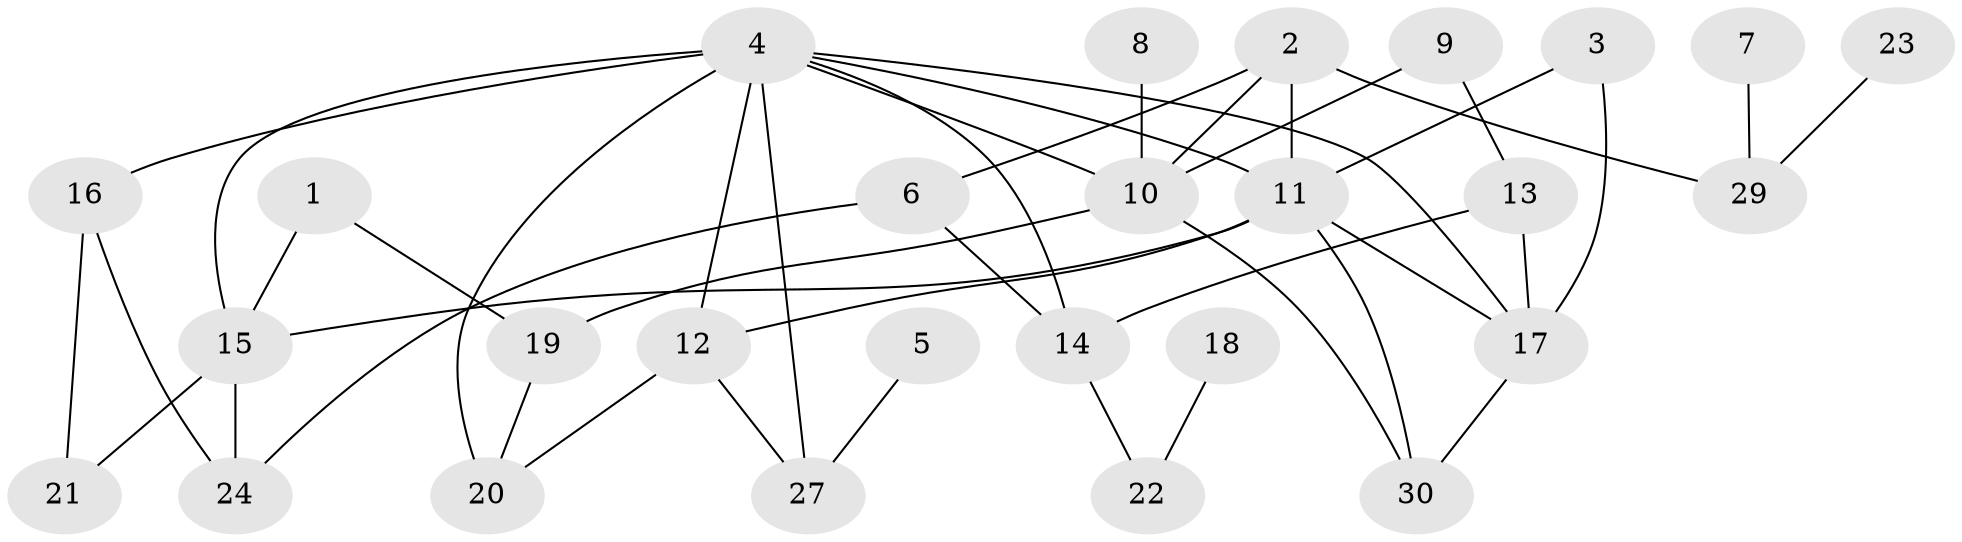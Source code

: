// original degree distribution, {2: 0.288135593220339, 4: 0.15254237288135594, 1: 0.1694915254237288, 3: 0.2542372881355932, 6: 0.05084745762711865, 5: 0.01694915254237288, 0: 0.05084745762711865, 8: 0.01694915254237288}
// Generated by graph-tools (version 1.1) at 2025/33/03/09/25 02:33:42]
// undirected, 27 vertices, 43 edges
graph export_dot {
graph [start="1"]
  node [color=gray90,style=filled];
  1;
  2;
  3;
  4;
  5;
  6;
  7;
  8;
  9;
  10;
  11;
  12;
  13;
  14;
  15;
  16;
  17;
  18;
  19;
  20;
  21;
  22;
  23;
  24;
  27;
  29;
  30;
  1 -- 15 [weight=1.0];
  1 -- 19 [weight=1.0];
  2 -- 6 [weight=1.0];
  2 -- 10 [weight=1.0];
  2 -- 11 [weight=1.0];
  2 -- 29 [weight=1.0];
  3 -- 11 [weight=1.0];
  3 -- 17 [weight=1.0];
  4 -- 10 [weight=2.0];
  4 -- 11 [weight=1.0];
  4 -- 12 [weight=1.0];
  4 -- 14 [weight=2.0];
  4 -- 15 [weight=1.0];
  4 -- 16 [weight=3.0];
  4 -- 17 [weight=1.0];
  4 -- 20 [weight=2.0];
  4 -- 27 [weight=1.0];
  5 -- 27 [weight=1.0];
  6 -- 14 [weight=2.0];
  6 -- 24 [weight=1.0];
  7 -- 29 [weight=1.0];
  8 -- 10 [weight=1.0];
  9 -- 10 [weight=1.0];
  9 -- 13 [weight=1.0];
  10 -- 19 [weight=1.0];
  10 -- 30 [weight=1.0];
  11 -- 12 [weight=1.0];
  11 -- 15 [weight=1.0];
  11 -- 17 [weight=1.0];
  11 -- 30 [weight=1.0];
  12 -- 20 [weight=1.0];
  12 -- 27 [weight=1.0];
  13 -- 14 [weight=1.0];
  13 -- 17 [weight=1.0];
  14 -- 22 [weight=1.0];
  15 -- 21 [weight=1.0];
  15 -- 24 [weight=1.0];
  16 -- 21 [weight=1.0];
  16 -- 24 [weight=1.0];
  17 -- 30 [weight=1.0];
  18 -- 22 [weight=1.0];
  19 -- 20 [weight=1.0];
  23 -- 29 [weight=1.0];
}
